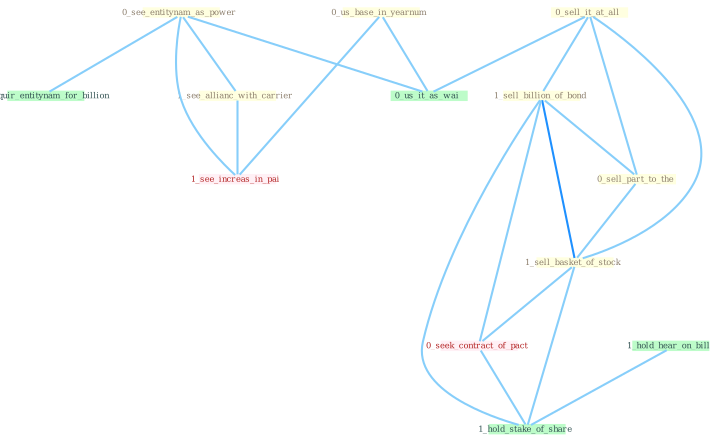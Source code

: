 Graph G{ 
    node
    [shape=polygon,style=filled,width=.5,height=.06,color="#BDFCC9",fixedsize=true,fontsize=4,
    fontcolor="#2f4f4f"];
    {node
    [color="#ffffe0", fontcolor="#8b7d6b"] "0_us_base_in_yearnum " "0_sell_it_at_all " "0_see_entitynam_as_power " "1_sell_billion_of_bond " "0_sell_part_to_the " "1_see_allianc_with_carrier " "1_sell_basket_of_stock "}
{node [color="#fff0f5", fontcolor="#b22222"] "0_seek_contract_of_pact " "1_see_increas_in_pai "}
edge [color="#B0E2FF"];

	"0_us_base_in_yearnum " -- "0_us_it_as_wai " [w="1", color="#87cefa" ];
	"0_us_base_in_yearnum " -- "1_see_increas_in_pai " [w="1", color="#87cefa" ];
	"0_sell_it_at_all " -- "1_sell_billion_of_bond " [w="1", color="#87cefa" ];
	"0_sell_it_at_all " -- "0_sell_part_to_the " [w="1", color="#87cefa" ];
	"0_sell_it_at_all " -- "1_sell_basket_of_stock " [w="1", color="#87cefa" ];
	"0_sell_it_at_all " -- "0_us_it_as_wai " [w="1", color="#87cefa" ];
	"0_see_entitynam_as_power " -- "1_see_allianc_with_carrier " [w="1", color="#87cefa" ];
	"0_see_entitynam_as_power " -- "0_us_it_as_wai " [w="1", color="#87cefa" ];
	"0_see_entitynam_as_power " -- "0_acquir_entitynam_for_billion " [w="1", color="#87cefa" ];
	"0_see_entitynam_as_power " -- "1_see_increas_in_pai " [w="1", color="#87cefa" ];
	"1_sell_billion_of_bond " -- "0_sell_part_to_the " [w="1", color="#87cefa" ];
	"1_sell_billion_of_bond " -- "1_sell_basket_of_stock " [w="2", color="#1e90ff" , len=0.8];
	"1_sell_billion_of_bond " -- "0_seek_contract_of_pact " [w="1", color="#87cefa" ];
	"1_sell_billion_of_bond " -- "1_hold_stake_of_share " [w="1", color="#87cefa" ];
	"0_sell_part_to_the " -- "1_sell_basket_of_stock " [w="1", color="#87cefa" ];
	"1_see_allianc_with_carrier " -- "1_see_increas_in_pai " [w="1", color="#87cefa" ];
	"1_sell_basket_of_stock " -- "0_seek_contract_of_pact " [w="1", color="#87cefa" ];
	"1_sell_basket_of_stock " -- "1_hold_stake_of_share " [w="1", color="#87cefa" ];
	"0_seek_contract_of_pact " -- "1_hold_stake_of_share " [w="1", color="#87cefa" ];
	"1_hold_hear_on_bill " -- "1_hold_stake_of_share " [w="1", color="#87cefa" ];
}